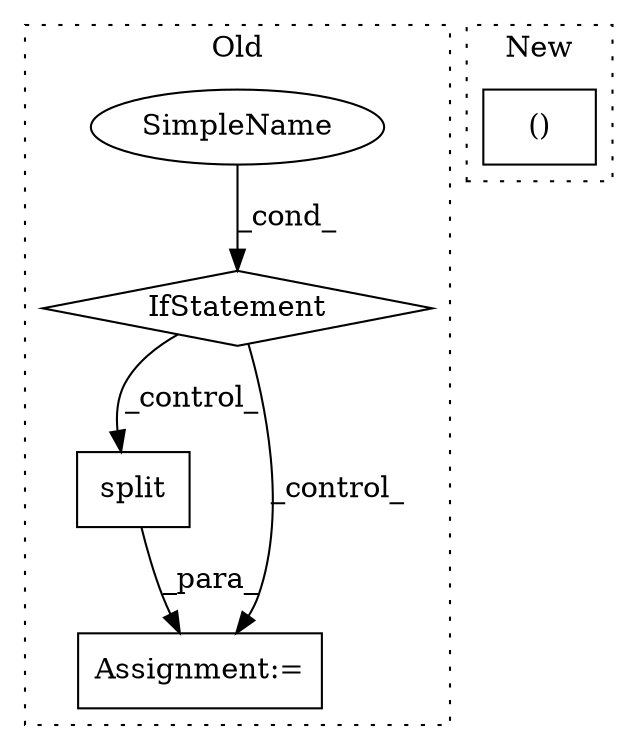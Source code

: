 digraph G {
subgraph cluster0 {
1 [label="split" a="32" s="1616,1625" l="6,1" shape="box"];
3 [label="Assignment:=" a="7" s="1609" l="1" shape="box"];
4 [label="SimpleName" a="42" s="" l="" shape="ellipse"];
5 [label="IfStatement" a="25" s="953,988" l="4,2" shape="diamond"];
label = "Old";
style="dotted";
}
subgraph cluster1 {
2 [label="()" a="106" s="850" l="35" shape="box"];
label = "New";
style="dotted";
}
1 -> 3 [label="_para_"];
4 -> 5 [label="_cond_"];
5 -> 1 [label="_control_"];
5 -> 3 [label="_control_"];
}